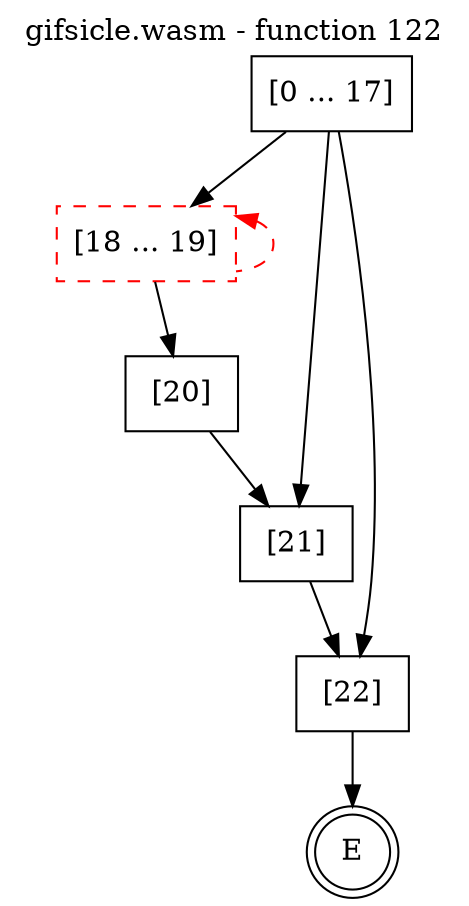 digraph finite_state_machine {
    label = "gifsicle.wasm - function 122"
    labelloc =  t
    labelfontsize = 16
    labelfontcolor = black
    labelfontname = "Helvetica"
    node [shape = doublecircle]; E ;
    node [shape = box];
    node [shape=box, color=black, style=solid] 0[label="[0 ... 17]"]
    node [shape=box, color=red, style=dashed] 18[label="[18 ... 19]"]
    node [shape=box, color=black, style=solid] 20[label="[20]"]
    node [shape=box, color=black, style=solid] 21[label="[21]"]
    node [shape=box, color=black, style=solid] 22[label="[22]"]
    0 -> 18;
    0 -> 21;
    0 -> 22;
    18 -> 20;
    18 -> 18[style="dashed" color="red" dir=back];
    20 -> 21;
    21 -> 22;
    22 -> E;
}
